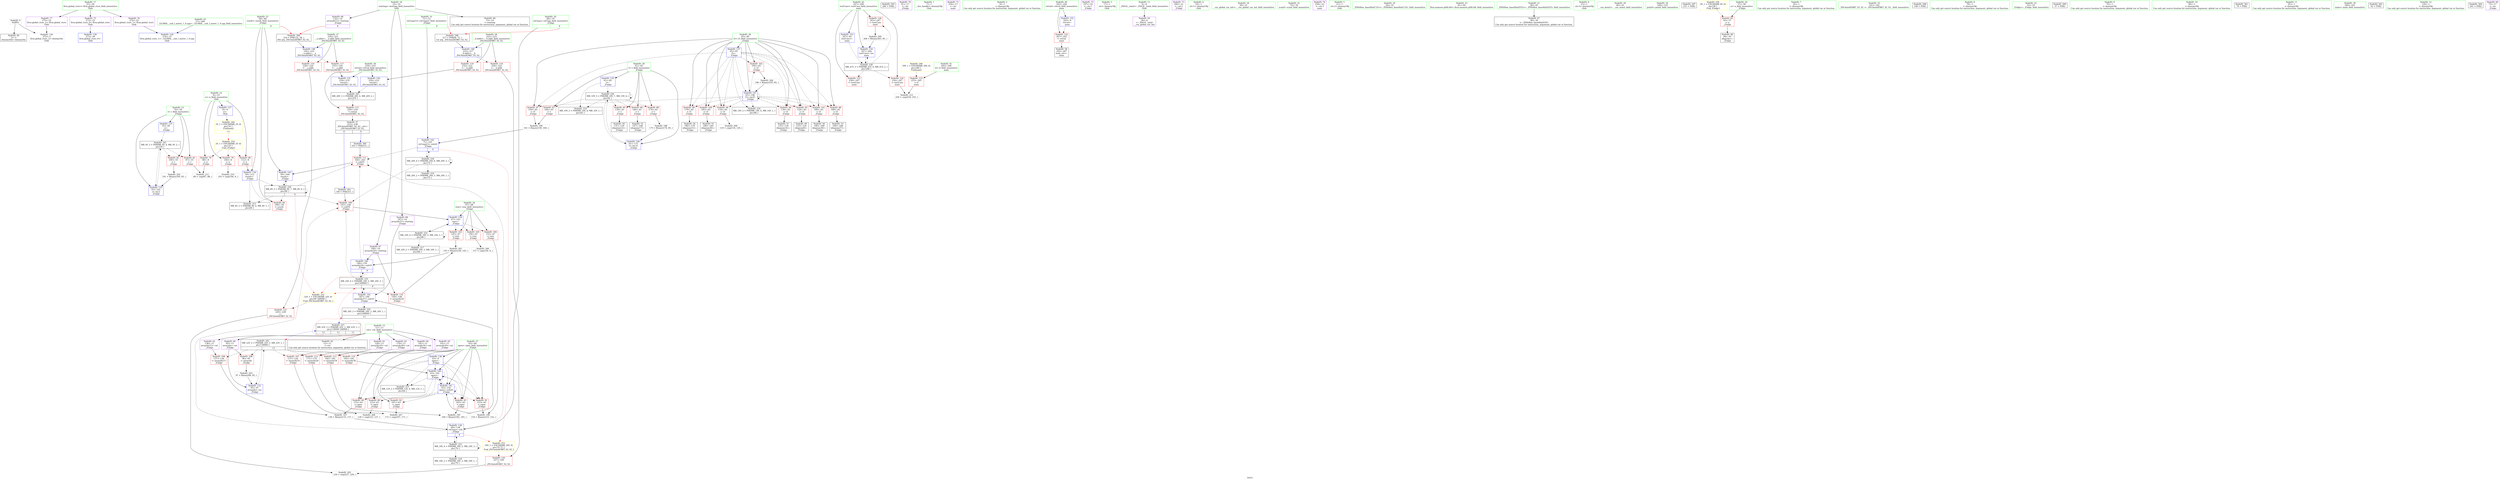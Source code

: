 digraph "SVFG" {
	label="SVFG";

	Node0x563e7affd6d0 [shape=record,color=grey,label="{NodeID: 0\nNullPtr}"];
	Node0x563e7affd6d0 -> Node0x563e7b0205b0[style=solid];
	Node0x563e7affd6d0 -> Node0x563e7b026d90[style=solid];
	Node0x563e7b021290 [shape=record,color=red,label="{NodeID: 97\n159\<--65\n\<--i5\n_Z3algv\n}"];
	Node0x563e7b021290 -> Node0x563e7b024a50[style=solid];
	Node0x563e7b01ea80 [shape=record,color=green,label="{NodeID: 14\n8\<--10\nn\<--n_field_insensitive\nGlob }"];
	Node0x563e7b01ea80 -> Node0x563e7b0232c0[style=solid];
	Node0x563e7b01ea80 -> Node0x563e7b023390[style=solid];
	Node0x563e7b01ea80 -> Node0x563e7b023460[style=solid];
	Node0x563e7b01ea80 -> Node0x563e7b026ac0[style=solid];
	Node0x563e7b020dd0 [shape=record,color=red,label="{NodeID: 111\n164\<--163\n\<--call25\n_Z3algv\n}"];
	Node0x563e7b020dd0 -> Node0x563e7b027850[style=solid];
	Node0x563e7b01f790 [shape=record,color=green,label="{NodeID: 28\n65\<--66\ni5\<--i5_field_insensitive\n_Z3algv\n}"];
	Node0x563e7b01f790 -> Node0x563e7b023fc0[style=solid];
	Node0x563e7b01f790 -> Node0x563e7b024090[style=solid];
	Node0x563e7b01f790 -> Node0x563e7b0211c0[style=solid];
	Node0x563e7b01f790 -> Node0x563e7b021290[style=solid];
	Node0x563e7b01f790 -> Node0x563e7b021360[style=solid];
	Node0x563e7b01f790 -> Node0x563e7b021430[style=solid];
	Node0x563e7b01f790 -> Node0x563e7b021500[style=solid];
	Node0x563e7b01f790 -> Node0x563e7b0215d0[style=solid];
	Node0x563e7b01f790 -> Node0x563e7b0216a0[style=solid];
	Node0x563e7b01f790 -> Node0x563e7b027370[style=solid];
	Node0x563e7b01f790 -> Node0x563e7b027b90[style=solid];
	Node0x563e7b02c940 [shape=record,color=grey,label="{NodeID: 208\n128 = cmp(123, 127, )\n}"];
	Node0x563e7b026920 [shape=record,color=red,label="{NodeID: 125\n258\<--247\n\<--testCase\nmain\n}"];
	Node0x563e7b0203e0 [shape=record,color=green,label="{NodeID: 42\n247\<--248\ntestCase\<--testCase_field_insensitive\nmain\n}"];
	Node0x563e7b0203e0 -> Node0x563e7b026850[style=solid];
	Node0x563e7b0203e0 -> Node0x563e7b026920[style=solid];
	Node0x563e7b0203e0 -> Node0x563e7b0269f0[style=solid];
	Node0x563e7b0203e0 -> Node0x563e7b028070[style=solid];
	Node0x563e7b0203e0 -> Node0x563e7b028140[style=solid];
	Node0x563e7b050af0 [shape=record,color=black,label="{NodeID: 305\n260 = PHI()\n}"];
	Node0x563e7b027510 [shape=record,color=blue,label="{NodeID: 139\n67\<--143\nrem\<--\n_Z3algv\n}"];
	Node0x563e7b027510 -> Node0x563e7b021770[style=dashed];
	Node0x563e7b027510 -> Node0x563e7b021840[style=dashed];
	Node0x563e7b027510 -> Node0x563e7b021910[style=dashed];
	Node0x563e7b027510 -> Node0x563e7b039be0[style=dashed];
	Node0x563e7b022050 [shape=record,color=black,label="{NodeID: 56\n190\<--189\nidxprom38\<--\n_Z3algv\n}"];
	Node0x563e7b03afe0 [shape=record,color=black,label="{NodeID: 236\nMR_41V_3 = PHI(MR_41V_4, MR_41V_2, )\npts\{248 \}\n}"];
	Node0x563e7b03afe0 -> Node0x563e7b026850[style=dashed];
	Node0x563e7b03afe0 -> Node0x563e7b026920[style=dashed];
	Node0x563e7b03afe0 -> Node0x563e7b0269f0[style=dashed];
	Node0x563e7b03afe0 -> Node0x563e7b028140[style=dashed];
	Node0x563e7b028070 [shape=record,color=blue,label="{NodeID: 153\n247\<--85\ntestCase\<--\nmain\n}"];
	Node0x563e7b028070 -> Node0x563e7b03afe0[style=dashed];
	Node0x563e7b022bb0 [shape=record,color=purple,label="{NodeID: 70\n91\<--17\n\<--.str\n_Z3algv\n}"];
	Node0x563e7b0237a0 [shape=record,color=red,label="{NodeID: 84\n199\<--59\n\<--result\n_Z3algv\n}"];
	Node0x563e7affd930 [shape=record,color=green,label="{NodeID: 1\n7\<--1\n__dso_handle\<--dummyObj\nGlob }"];
	Node0x563e7b021360 [shape=record,color=red,label="{NodeID: 98\n168\<--65\n\<--i5\n_Z3algv\n}"];
	Node0x563e7b021360 -> Node0x563e7b021de0[style=solid];
	Node0x563e7b01eb80 [shape=record,color=green,label="{NodeID: 15\n11\<--13\ncnt\<--cnt_field_insensitive\nGlob }"];
	Node0x563e7b01eb80 -> Node0x563e7b0206b0[style=solid];
	Node0x563e7b01eb80 -> Node0x563e7b022390[style=solid];
	Node0x563e7b01eb80 -> Node0x563e7b022460[style=solid];
	Node0x563e7b01eb80 -> Node0x563e7b022530[style=solid];
	Node0x563e7b01eb80 -> Node0x563e7b022600[style=solid];
	Node0x563e7b01eb80 -> Node0x563e7b0226d0[style=solid];
	Node0x563e7b01eb80 -> Node0x563e7b0227a0[style=solid];
	Node0x563e7b0248d0 [shape=record,color=grey,label="{NodeID: 195\n184 = Binary(182, 183, )\n}"];
	Node0x563e7b0248d0 -> Node0x563e7b0279f0[style=solid];
	Node0x563e7b020ea0 [shape=record,color=red,label="{NodeID: 112\n171\<--170\n\<--arrayidx28\n_Z3algv\n}"];
	Node0x563e7b020ea0 -> Node0x563e7b02c7c0[style=solid];
	Node0x563e7b01f860 [shape=record,color=green,label="{NodeID: 29\n67\<--68\nrem\<--rem_field_insensitive\n_Z3algv\n}"];
	Node0x563e7b01f860 -> Node0x563e7b021770[style=solid];
	Node0x563e7b01f860 -> Node0x563e7b021840[style=solid];
	Node0x563e7b01f860 -> Node0x563e7b021910[style=solid];
	Node0x563e7b01f860 -> Node0x563e7b027510[style=solid];
	Node0x563e7b02cac0 [shape=record,color=grey,label="{NodeID: 209\n119 = cmp(118, 120, )\n}"];
	Node0x563e7b0269f0 [shape=record,color=red,label="{NodeID: 126\n263\<--247\n\<--testCase\nmain\n}"];
	Node0x563e7b0269f0 -> Node0x563e7b025050[style=solid];
	Node0x563e7b0204b0 [shape=record,color=green,label="{NodeID: 43\n27\<--269\n_GLOBAL__sub_I_meret_1_0.cpp\<--_GLOBAL__sub_I_meret_1_0.cpp_field_insensitive\n}"];
	Node0x563e7b0204b0 -> Node0x563e7b026c90[style=solid];
	Node0x563e7b050bc0 [shape=record,color=black,label="{NodeID: 306\n216 = PHI(132, 59, )\n0th arg _ZSt3minIiERKT_S2_S2_ }"];
	Node0x563e7b050bc0 -> Node0x563e7b027c60[style=solid];
	Node0x563e7b0275e0 [shape=record,color=blue,label="{NodeID: 140\n148\<--150\narrayidx18\<--sub19\n_Z3algv\n|{|<s2>9}}"];
	Node0x563e7b0275e0 -> Node0x563e7b020dd0[style=dashed];
	Node0x563e7b0275e0 -> Node0x563e7b03aae0[style=dashed];
	Node0x563e7b0275e0:s2 -> Node0x563e7b03edb0[style=dashed,color=red];
	Node0x563e7b022120 [shape=record,color=black,label="{NodeID: 57\n215\<--238\n_ZSt3minIiERKT_S2_S2__ret\<--\n_ZSt3minIiERKT_S2_S2_\n|{<s0>8|<s1>9}}"];
	Node0x563e7b022120:s0 -> Node0x563e7b050880[style=solid,color=blue];
	Node0x563e7b022120:s1 -> Node0x563e7b0504b0[style=solid,color=blue];
	Node0x563e7b03bcf0 [shape=record,color=black,label="{NodeID: 237\nMR_43V_2 = PHI(MR_43V_3, MR_43V_1, )\npts\{130000 160000 \}\n|{<s0>13|<s1>13|<s2>13}}"];
	Node0x563e7b03bcf0:s0 -> Node0x563e7b035fe0[style=dashed,color=red];
	Node0x563e7b03bcf0:s1 -> Node0x563e7b03aae0[style=dashed,color=red];
	Node0x563e7b03bcf0:s2 -> Node0x563e7b03d210[style=dashed,color=red];
	Node0x563e7b028140 [shape=record,color=blue,label="{NodeID: 154\n247\<--264\ntestCase\<--inc\nmain\n}"];
	Node0x563e7b028140 -> Node0x563e7b03afe0[style=dashed];
	Node0x563e7b022c80 [shape=record,color=purple,label="{NodeID: 71\n250\<--17\n\<--.str\nmain\n}"];
	Node0x563e7b023870 [shape=record,color=red,label="{NodeID: 85\n130\<--61\n\<--l\n_Z3algv\n}"];
	Node0x563e7b023870 -> Node0x563e7b021b70[style=solid];
	Node0x563e7b01db50 [shape=record,color=green,label="{NodeID: 2\n9\<--1\n\<--dummyObj\nCan only get source location for instruction, argument, global var or function.}"];
	Node0x563e7b021430 [shape=record,color=red,label="{NodeID: 99\n179\<--65\n\<--i5\n_Z3algv\n}"];
	Node0x563e7b021430 -> Node0x563e7b021eb0[style=solid];
	Node0x563e7b01ec80 [shape=record,color=green,label="{NodeID: 16\n14\<--16\nstarting\<--starting_field_insensitive\nGlob }"];
	Node0x563e7b01ec80 -> Node0x563e7b0207b0[style=solid];
	Node0x563e7b01ec80 -> Node0x563e7b022870[style=solid];
	Node0x563e7b01ec80 -> Node0x563e7b022940[style=solid];
	Node0x563e7b01ec80 -> Node0x563e7b022a10[style=solid];
	Node0x563e7b024a50 [shape=record,color=grey,label="{NodeID: 196\n161 = Binary(159, 160, )\n}"];
	Node0x563e7b024a50 -> Node0x563e7b027780[style=solid];
	Node0x563e7b020f70 [shape=record,color=red,label="{NodeID: 113\n182\<--181\n\<--arrayidx34\n_Z3algv\n}"];
	Node0x563e7b020f70 -> Node0x563e7b0248d0[style=solid];
	Node0x563e7b01f930 [shape=record,color=green,label="{NodeID: 30\n69\<--70\nref.tmp\<--ref.tmp_field_insensitive\n_Z3algv\n|{|<s1>8}}"];
	Node0x563e7b01f930 -> Node0x563e7b027440[style=solid];
	Node0x563e7b01f930:s1 -> Node0x563e7b04f740[style=solid,color=red];
	Node0x563e7b02cc40 [shape=record,color=grey,label="{NodeID: 210\n105 = cmp(104, 9, )\n}"];
	Node0x563e7b026ac0 [shape=record,color=blue,label="{NodeID: 127\n8\<--9\nn\<--\nGlob }"];
	Node0x563e7b026ac0 -> Node0x563e7b03dc10[style=dashed];
	Node0x563e7b0205b0 [shape=record,color=black,label="{NodeID: 44\n2\<--3\ndummyVal\<--dummyVal\n}"];
	Node0x563e7b0276b0 [shape=record,color=blue,label="{NodeID: 141\n63\<--154\nopen\<--sub20\n_Z3algv\n}"];
	Node0x563e7b0276b0 -> Node0x563e7b023bb0[style=dashed];
	Node0x563e7b0276b0 -> Node0x563e7b023c80[style=dashed];
	Node0x563e7b0276b0 -> Node0x563e7b023d50[style=dashed];
	Node0x563e7b0276b0 -> Node0x563e7b023e20[style=dashed];
	Node0x563e7b0276b0 -> Node0x563e7b023ef0[style=dashed];
	Node0x563e7b0276b0 -> Node0x563e7b0276b0[style=dashed];
	Node0x563e7b0276b0 -> Node0x563e7b027ac0[style=dashed];
	Node0x563e7b0221f0 [shape=record,color=black,label="{NodeID: 58\n242\<--267\nmain_ret\<--\nmain\n}"];
	Node0x563e7b022d50 [shape=record,color=purple,label="{NodeID: 72\n107\<--19\n\<--.str.1\n_Z3algv\n}"];
	Node0x563e7b03edb0 [shape=record,color=yellow,style=double,label="{NodeID: 252\n32V_1 = ENCHI(MR_32V_0)\npts\{60 160000 \}\nFun[_ZSt3minIiERKT_S2_S2_]}"];
	Node0x563e7b03edb0 -> Node0x563e7b0265e0[style=dashed];
	Node0x563e7b023940 [shape=record,color=red,label="{NodeID: 86\n146\<--61\n\<--l\n_Z3algv\n}"];
	Node0x563e7b023940 -> Node0x563e7b021d10[style=solid];
	Node0x563e7b01dbe0 [shape=record,color=green,label="{NodeID: 3\n17\<--1\n.str\<--dummyObj\nGlob }"];
	Node0x563e7b021500 [shape=record,color=red,label="{NodeID: 100\n185\<--65\n\<--i5\n_Z3algv\n}"];
	Node0x563e7b021500 -> Node0x563e7b021f80[style=solid];
	Node0x563e7b01ed80 [shape=record,color=green,label="{NodeID: 17\n25\<--29\nllvm.global_ctors\<--llvm.global_ctors_field_insensitive\nGlob }"];
	Node0x563e7b01ed80 -> Node0x563e7b022fc0[style=solid];
	Node0x563e7b01ed80 -> Node0x563e7b0230c0[style=solid];
	Node0x563e7b01ed80 -> Node0x563e7b0231c0[style=solid];
	Node0x563e7b024bd0 [shape=record,color=grey,label="{NodeID: 197\n138 = Binary(133, 137, )\n}"];
	Node0x563e7b024bd0 -> Node0x563e7b027440[style=solid];
	Node0x563e7b021040 [shape=record,color=red,label="{NodeID: 114\n192\<--191\n\<--arrayidx39\n_Z3algv\n}"];
	Node0x563e7b021040 -> Node0x563e7b027ac0[style=solid];
	Node0x563e7b01fa00 [shape=record,color=green,label="{NodeID: 31\n71\<--72\nref.tmp23\<--ref.tmp23_field_insensitive\n_Z3algv\n|{|<s1>9}}"];
	Node0x563e7b01fa00 -> Node0x563e7b027780[style=solid];
	Node0x563e7b01fa00:s1 -> Node0x563e7b04f740[style=solid,color=red];
	Node0x563e7b02cdc0 [shape=record,color=grey,label="{NodeID: 211\n89 = cmp(87, 88, )\n}"];
	Node0x563e7b026b90 [shape=record,color=blue,label="{NodeID: 128\n273\<--26\nllvm.global_ctors_0\<--\nGlob }"];
	Node0x563e7b0206b0 [shape=record,color=black,label="{NodeID: 45\n12\<--11\n\<--cnt\nCan only get source location for instruction, argument, global var or function.}"];
	Node0x563e7b027780 [shape=record,color=blue,label="{NodeID: 142\n71\<--161\nref.tmp23\<--sub24\n_Z3algv\n|{|<s2>9}}"];
	Node0x563e7b027780 -> Node0x563e7b020dd0[style=dashed];
	Node0x563e7b027780 -> Node0x563e7b03a5e0[style=dashed];
	Node0x563e7b027780:s2 -> Node0x563e7b03eec0[style=dashed,color=red];
	Node0x563e7b0222c0 [shape=record,color=purple,label="{NodeID: 59\n36\<--4\n\<--_ZStL8__ioinit\n__cxx_global_var_init\n}"];
	Node0x563e7b022e20 [shape=record,color=purple,label="{NodeID: 73\n200\<--21\n\<--.str.2\n_Z3algv\n}"];
	Node0x563e7b03eec0 [shape=record,color=yellow,style=double,label="{NodeID: 253\n34V_1 = ENCHI(MR_34V_0)\npts\{70 72 \}\nFun[_ZSt3minIiERKT_S2_S2_]}"];
	Node0x563e7b03eec0 -> Node0x563e7b026510[style=dashed];
	Node0x563e7b023a10 [shape=record,color=red,label="{NodeID: 87\n160\<--61\n\<--l\n_Z3algv\n}"];
	Node0x563e7b023a10 -> Node0x563e7b024a50[style=solid];
	Node0x563e7b01dc70 [shape=record,color=green,label="{NodeID: 4\n19\<--1\n.str.1\<--dummyObj\nGlob }"];
	Node0x563e7b0215d0 [shape=record,color=red,label="{NodeID: 101\n189\<--65\n\<--i5\n_Z3algv\n}"];
	Node0x563e7b0215d0 -> Node0x563e7b022050[style=solid];
	Node0x563e7b01ee80 [shape=record,color=green,label="{NodeID: 18\n30\<--31\n__cxx_global_var_init\<--__cxx_global_var_init_field_insensitive\n}"];
	Node0x563e7b024d50 [shape=record,color=grey,label="{NodeID: 198\n175 = Binary(174, 85, )\n}"];
	Node0x563e7b024d50 -> Node0x563e7b027920[style=solid];
	Node0x563e7b026180 [shape=record,color=red,label="{NodeID: 115\n238\<--218\n\<--retval\n_ZSt3minIiERKT_S2_S2_\n}"];
	Node0x563e7b026180 -> Node0x563e7b022120[style=solid];
	Node0x563e7b01fad0 [shape=record,color=green,label="{NodeID: 32\n75\<--76\nscanf\<--scanf_field_insensitive\n}"];
	Node0x563e7b02cf40 [shape=record,color=grey,label="{NodeID: 212\n256 = cmp(254, 255, )\n}"];
	Node0x563e7b026c90 [shape=record,color=blue,label="{NodeID: 129\n274\<--27\nllvm.global_ctors_1\<--_GLOBAL__sub_I_meret_1_0.cpp\nGlob }"];
	Node0x563e7b0207b0 [shape=record,color=black,label="{NodeID: 46\n15\<--14\n\<--starting\nCan only get source location for instruction, argument, global var or function.}"];
	Node0x563e7b027850 [shape=record,color=blue,label="{NodeID: 143\n59\<--164\nresult\<--\n_Z3algv\n}"];
	Node0x563e7b027850 -> Node0x563e7b038ce0[style=dashed];
	Node0x563e7b022390 [shape=record,color=purple,label="{NodeID: 60\n95\<--11\narrayidx\<--cnt\n_Z3algv\n}"];
	Node0x563e7b022390 -> Node0x563e7b0209c0[style=solid];
	Node0x563e7b022390 -> Node0x563e7b026f60[style=solid];
	Node0x563e7b022ef0 [shape=record,color=purple,label="{NodeID: 74\n259\<--23\n\<--.str.3\nmain\n}"];
	Node0x563e7b03efa0 [shape=record,color=yellow,style=double,label="{NodeID: 254\n2V_1 = ENCHI(MR_2V_0)\npts\{10 \}\nFun[_Z3algv]}"];
	Node0x563e7b03efa0 -> Node0x563e7b0232c0[style=dashed];
	Node0x563e7b03efa0 -> Node0x563e7b023390[style=dashed];
	Node0x563e7b03efa0 -> Node0x563e7b023460[style=dashed];
	Node0x563e7b023ae0 [shape=record,color=red,label="{NodeID: 88\n174\<--61\n\<--l\n_Z3algv\n}"];
	Node0x563e7b023ae0 -> Node0x563e7b024d50[style=solid];
	Node0x563e7b01e500 [shape=record,color=green,label="{NodeID: 5\n21\<--1\n.str.2\<--dummyObj\nGlob }"];
	Node0x563e7b0216a0 [shape=record,color=red,label="{NodeID: 102\n195\<--65\n\<--i5\n_Z3algv\n}"];
	Node0x563e7b0216a0 -> Node0x563e7b02c340[style=solid];
	Node0x563e7b01ef80 [shape=record,color=green,label="{NodeID: 19\n34\<--35\n_ZNSt8ios_base4InitC1Ev\<--_ZNSt8ios_base4InitC1Ev_field_insensitive\n}"];
	Node0x563e7b024ed0 [shape=record,color=grey,label="{NodeID: 199\n154 = Binary(153, 152, )\n}"];
	Node0x563e7b024ed0 -> Node0x563e7b0276b0[style=solid];
	Node0x563e7b026210 [shape=record,color=red,label="{NodeID: 116\n228\<--220\n\<--__a.addr\n_ZSt3minIiERKT_S2_S2_\n}"];
	Node0x563e7b026210 -> Node0x563e7b0265e0[style=solid];
	Node0x563e7b01fbd0 [shape=record,color=green,label="{NodeID: 33\n81\<--82\nllvm.memset.p0i8.i64\<--llvm.memset.p0i8.i64_field_insensitive\n}"];
	Node0x563e7b04f740 [shape=record,color=black,label="{NodeID: 296\n217 = PHI(69, 71, )\n1st arg _ZSt3minIiERKT_S2_S2_ }"];
	Node0x563e7b04f740 -> Node0x563e7b027d30[style=solid];
	Node0x563e7b033ce0 [shape=record,color=black,label="{NodeID: 213\nMR_8V_2 = PHI(MR_8V_4, MR_8V_1, )\npts\{60 \}\n}"];
	Node0x563e7b026d90 [shape=record,color=blue, style = dotted,label="{NodeID: 130\n275\<--3\nllvm.global_ctors_2\<--dummyVal\nGlob }"];
	Node0x563e7b0208b0 [shape=record,color=black,label="{NodeID: 47\n38\<--39\n\<--_ZNSt8ios_base4InitD1Ev\nCan only get source location for instruction, argument, global var or function.}"];
	Node0x563e7b027920 [shape=record,color=blue,label="{NodeID: 144\n61\<--175\nl\<--inc31\n_Z3algv\n}"];
	Node0x563e7b027920 -> Node0x563e7b0391e0[style=dashed];
	Node0x563e7b022460 [shape=record,color=purple,label="{NodeID: 61\n126\<--11\narrayidx10\<--cnt\n_Z3algv\n}"];
	Node0x563e7b022460 -> Node0x563e7b020a90[style=solid];
	Node0x563e7b03cd10 [shape=record,color=black,label="{NodeID: 241\nMR_4V_3 = PHI(MR_4V_4, MR_4V_2, )\npts\{56 \}\n}"];
	Node0x563e7b03cd10 -> Node0x563e7b023530[style=dashed];
	Node0x563e7b03cd10 -> Node0x563e7b023600[style=dashed];
	Node0x563e7b03cd10 -> Node0x563e7b027030[style=dashed];
	Node0x563e7b022fc0 [shape=record,color=purple,label="{NodeID: 75\n273\<--25\nllvm.global_ctors_0\<--llvm.global_ctors\nGlob }"];
	Node0x563e7b022fc0 -> Node0x563e7b026b90[style=solid];
	Node0x563e7b023bb0 [shape=record,color=red,label="{NodeID: 89\n123\<--63\n\<--open\n_Z3algv\n}"];
	Node0x563e7b023bb0 -> Node0x563e7b02c940[style=solid];
	Node0x563e7b01e590 [shape=record,color=green,label="{NodeID: 6\n23\<--1\n.str.3\<--dummyObj\nGlob }"];
	Node0x563e7b021770 [shape=record,color=red,label="{NodeID: 103\n145\<--67\n\<--rem\n_Z3algv\n}"];
	Node0x563e7b021770 -> Node0x563e7b02bec0[style=solid];
	Node0x563e7b01f080 [shape=record,color=green,label="{NodeID: 20\n40\<--41\n__cxa_atexit\<--__cxa_atexit_field_insensitive\n}"];
	Node0x563e7b025050 [shape=record,color=grey,label="{NodeID: 200\n264 = Binary(263, 85, )\n}"];
	Node0x563e7b025050 -> Node0x563e7b028140[style=solid];
	Node0x563e7b0262a0 [shape=record,color=red,label="{NodeID: 117\n235\<--220\n\<--__a.addr\n_ZSt3minIiERKT_S2_S2_\n}"];
	Node0x563e7b0262a0 -> Node0x563e7b027ed0[style=solid];
	Node0x563e7b01fcd0 [shape=record,color=green,label="{NodeID: 34\n109\<--110\nprintf\<--printf_field_insensitive\n}"];
	Node0x563e7b0501b0 [shape=record,color=black,label="{NodeID: 297\n251 = PHI()\n}"];
	Node0x563e7b0341e0 [shape=record,color=black,label="{NodeID: 214\nMR_10V_2 = PHI(MR_10V_4, MR_10V_1, )\npts\{62 \}\n}"];
	Node0x563e7b026e90 [shape=record,color=blue,label="{NodeID: 131\n55\<--85\ni\<--\n_Z3algv\n}"];
	Node0x563e7b026e90 -> Node0x563e7b03cd10[style=dashed];
	Node0x563e7b0219d0 [shape=record,color=black,label="{NodeID: 48\n94\<--93\nidxprom\<--\n_Z3algv\n}"];
	Node0x563e7b0279f0 [shape=record,color=blue,label="{NodeID: 145\n187\<--184\narrayidx37\<--sub35\n_Z3algv\n}"];
	Node0x563e7b0279f0 -> Node0x563e7b035fe0[style=dashed];
	Node0x563e7b0279f0 -> Node0x563e7b03aae0[style=dashed];
	Node0x563e7b022530 [shape=record,color=purple,label="{NodeID: 62\n136\<--11\narrayidx15\<--cnt\n_Z3algv\n}"];
	Node0x563e7b022530 -> Node0x563e7b020b60[style=solid];
	Node0x563e7b03d210 [shape=record,color=black,label="{NodeID: 242\nMR_22V_2 = PHI(MR_22V_3, MR_22V_1, )\npts\{130000 \}\n|{|<s7>13}}"];
	Node0x563e7b03d210 -> Node0x563e7b0209c0[style=dashed];
	Node0x563e7b03d210 -> Node0x563e7b020a90[style=dashed];
	Node0x563e7b03d210 -> Node0x563e7b020b60[style=dashed];
	Node0x563e7b03d210 -> Node0x563e7b020ea0[style=dashed];
	Node0x563e7b03d210 -> Node0x563e7b020f70[style=dashed];
	Node0x563e7b03d210 -> Node0x563e7b021040[style=dashed];
	Node0x563e7b03d210 -> Node0x563e7b026f60[style=dashed];
	Node0x563e7b03d210:s7 -> Node0x563e7b03bcf0[style=dashed,color=blue];
	Node0x563e7b0230c0 [shape=record,color=purple,label="{NodeID: 76\n274\<--25\nllvm.global_ctors_1\<--llvm.global_ctors\nGlob }"];
	Node0x563e7b0230c0 -> Node0x563e7b026c90[style=solid];
	Node0x563e7b03f190 [shape=record,color=yellow,style=double,label="{NodeID: 256\n6V_1 = ENCHI(MR_6V_0)\npts\{58 \}\nFun[_Z3algv]}"];
	Node0x563e7b03f190 -> Node0x563e7b0236d0[style=dashed];
	Node0x563e7b023c80 [shape=record,color=red,label="{NodeID: 90\n133\<--63\n\<--open\n_Z3algv\n}"];
	Node0x563e7b023c80 -> Node0x563e7b024bd0[style=solid];
	Node0x563e7b01e620 [shape=record,color=green,label="{NodeID: 7\n26\<--1\n\<--dummyObj\nCan only get source location for instruction, argument, global var or function.}"];
	Node0x563e7b021840 [shape=record,color=red,label="{NodeID: 104\n152\<--67\n\<--rem\n_Z3algv\n}"];
	Node0x563e7b021840 -> Node0x563e7b024ed0[style=solid];
	Node0x563e7b01f180 [shape=record,color=green,label="{NodeID: 21\n39\<--45\n_ZNSt8ios_base4InitD1Ev\<--_ZNSt8ios_base4InitD1Ev_field_insensitive\n}"];
	Node0x563e7b01f180 -> Node0x563e7b0208b0[style=solid];
	Node0x563e7b02bec0 [shape=record,color=grey,label="{NodeID: 201\n150 = Binary(149, 145, )\n}"];
	Node0x563e7b02bec0 -> Node0x563e7b0275e0[style=solid];
	Node0x563e7b026370 [shape=record,color=red,label="{NodeID: 118\n226\<--222\n\<--__b.addr\n_ZSt3minIiERKT_S2_S2_\n}"];
	Node0x563e7b026370 -> Node0x563e7b026510[style=solid];
	Node0x563e7b01fdd0 [shape=record,color=green,label="{NodeID: 35\n141\<--142\n_ZSt3minIiERKT_S2_S2_\<--_ZSt3minIiERKT_S2_S2__field_insensitive\n}"];
	Node0x563e7b0502b0 [shape=record,color=black,label="{NodeID: 298\n108 = PHI()\n}"];
	Node0x563e7b0346e0 [shape=record,color=black,label="{NodeID: 215\nMR_12V_2 = PHI(MR_12V_4, MR_12V_1, )\npts\{64 \}\n}"];
	Node0x563e7b026f60 [shape=record,color=blue,label="{NodeID: 132\n95\<--97\narrayidx\<--inc\n_Z3algv\n}"];
	Node0x563e7b026f60 -> Node0x563e7b03d210[style=dashed];
	Node0x563e7b021aa0 [shape=record,color=black,label="{NodeID: 49\n125\<--124\nidxprom9\<--\n_Z3algv\n}"];
	Node0x563e7b038ce0 [shape=record,color=black,label="{NodeID: 229\nMR_8V_5 = PHI(MR_8V_7, MR_8V_4, )\npts\{60 \}\n|{|<s6>9}}"];
	Node0x563e7b038ce0 -> Node0x563e7b0237a0[style=dashed];
	Node0x563e7b038ce0 -> Node0x563e7b020c30[style=dashed];
	Node0x563e7b038ce0 -> Node0x563e7b020dd0[style=dashed];
	Node0x563e7b038ce0 -> Node0x563e7b027850[style=dashed];
	Node0x563e7b038ce0 -> Node0x563e7b033ce0[style=dashed];
	Node0x563e7b038ce0 -> Node0x563e7b038ce0[style=dashed];
	Node0x563e7b038ce0:s6 -> Node0x563e7b03edb0[style=dashed,color=red];
	Node0x563e7b027ac0 [shape=record,color=blue,label="{NodeID: 146\n63\<--192\nopen\<--\n_Z3algv\n}"];
	Node0x563e7b027ac0 -> Node0x563e7b023bb0[style=dashed];
	Node0x563e7b027ac0 -> Node0x563e7b023c80[style=dashed];
	Node0x563e7b027ac0 -> Node0x563e7b023d50[style=dashed];
	Node0x563e7b027ac0 -> Node0x563e7b023ef0[style=dashed];
	Node0x563e7b027ac0 -> Node0x563e7b0276b0[style=dashed];
	Node0x563e7b027ac0 -> Node0x563e7b027ac0[style=dashed];
	Node0x563e7b027ac0 -> Node0x563e7b0346e0[style=dashed];
	Node0x563e7b022600 [shape=record,color=purple,label="{NodeID: 63\n170\<--11\narrayidx28\<--cnt\n_Z3algv\n}"];
	Node0x563e7b022600 -> Node0x563e7b020ea0[style=solid];
	Node0x563e7b03d710 [shape=record,color=black,label="{NodeID: 243\nMR_26V_3 = PHI(MR_26V_4, MR_26V_2, )\npts\{219 \}\n}"];
	Node0x563e7b03d710 -> Node0x563e7b026180[style=dashed];
	Node0x563e7b0231c0 [shape=record,color=purple,label="{NodeID: 77\n275\<--25\nllvm.global_ctors_2\<--llvm.global_ctors\nGlob }"];
	Node0x563e7b0231c0 -> Node0x563e7b026d90[style=solid];
	Node0x563e7b023d50 [shape=record,color=red,label="{NodeID: 91\n153\<--63\n\<--open\n_Z3algv\n}"];
	Node0x563e7b023d50 -> Node0x563e7b024ed0[style=solid];
	Node0x563e7b01e6b0 [shape=record,color=green,label="{NodeID: 8\n78\<--1\n\<--dummyObj\nCan only get source location for instruction, argument, global var or function.}"];
	Node0x563e7b021910 [shape=record,color=red,label="{NodeID: 105\n156\<--67\n\<--rem\n_Z3algv\n}"];
	Node0x563e7b021910 -> Node0x563e7b02c640[style=solid];
	Node0x563e7b01f280 [shape=record,color=green,label="{NodeID: 22\n52\<--53\n_Z3algv\<--_Z3algv_field_insensitive\n}"];
	Node0x563e7b02c040 [shape=record,color=grey,label="{NodeID: 202\n101 = Binary(100, 85, )\n}"];
	Node0x563e7b02c040 -> Node0x563e7b027030[style=solid];
	Node0x563e7b026440 [shape=record,color=red,label="{NodeID: 119\n232\<--222\n\<--__b.addr\n_ZSt3minIiERKT_S2_S2_\n}"];
	Node0x563e7b026440 -> Node0x563e7b027e00[style=solid];
	Node0x563e7b01fed0 [shape=record,color=green,label="{NodeID: 36\n218\<--219\nretval\<--retval_field_insensitive\n_ZSt3minIiERKT_S2_S2_\n}"];
	Node0x563e7b01fed0 -> Node0x563e7b026180[style=solid];
	Node0x563e7b01fed0 -> Node0x563e7b027e00[style=solid];
	Node0x563e7b01fed0 -> Node0x563e7b027ed0[style=solid];
	Node0x563e7b0503b0 [shape=record,color=black,label="{NodeID: 299\n37 = PHI()\n}"];
	Node0x563e7b034be0 [shape=record,color=black,label="{NodeID: 216\nMR_14V_2 = PHI(MR_14V_4, MR_14V_1, )\npts\{66 \}\n}"];
	Node0x563e7b027030 [shape=record,color=blue,label="{NodeID: 133\n55\<--101\ni\<--inc2\n_Z3algv\n}"];
	Node0x563e7b027030 -> Node0x563e7b03cd10[style=dashed];
	Node0x563e7b021b70 [shape=record,color=black,label="{NodeID: 50\n131\<--130\nidxprom12\<--\n_Z3algv\n}"];
	Node0x563e7b0391e0 [shape=record,color=black,label="{NodeID: 230\nMR_10V_5 = PHI(MR_10V_7, MR_10V_4, )\npts\{62 \}\n}"];
	Node0x563e7b0391e0 -> Node0x563e7b023870[style=dashed];
	Node0x563e7b0391e0 -> Node0x563e7b023940[style=dashed];
	Node0x563e7b0391e0 -> Node0x563e7b023a10[style=dashed];
	Node0x563e7b0391e0 -> Node0x563e7b023ae0[style=dashed];
	Node0x563e7b0391e0 -> Node0x563e7b027920[style=dashed];
	Node0x563e7b0391e0 -> Node0x563e7b0341e0[style=dashed];
	Node0x563e7b0391e0 -> Node0x563e7b0391e0[style=dashed];
	Node0x563e7b027b90 [shape=record,color=blue,label="{NodeID: 147\n65\<--196\ni5\<--inc41\n_Z3algv\n}"];
	Node0x563e7b027b90 -> Node0x563e7b023fc0[style=dashed];
	Node0x563e7b027b90 -> Node0x563e7b024090[style=dashed];
	Node0x563e7b027b90 -> Node0x563e7b0211c0[style=dashed];
	Node0x563e7b027b90 -> Node0x563e7b021290[style=dashed];
	Node0x563e7b027b90 -> Node0x563e7b021360[style=dashed];
	Node0x563e7b027b90 -> Node0x563e7b021430[style=dashed];
	Node0x563e7b027b90 -> Node0x563e7b021500[style=dashed];
	Node0x563e7b027b90 -> Node0x563e7b0215d0[style=dashed];
	Node0x563e7b027b90 -> Node0x563e7b0216a0[style=dashed];
	Node0x563e7b027b90 -> Node0x563e7b027b90[style=dashed];
	Node0x563e7b027b90 -> Node0x563e7b034be0[style=dashed];
	Node0x563e7b0226d0 [shape=record,color=purple,label="{NodeID: 64\n181\<--11\narrayidx34\<--cnt\n_Z3algv\n}"];
	Node0x563e7b0226d0 -> Node0x563e7b020f70[style=solid];
	Node0x563e7b03dc10 [shape=record,color=yellow,style=double,label="{NodeID: 244\n2V_1 = ENCHI(MR_2V_0)\npts\{10 \}\nFun[main]|{<s0>13}}"];
	Node0x563e7b03dc10:s0 -> Node0x563e7b03efa0[style=dashed,color=red];
	Node0x563e7b0232c0 [shape=record,color=red,label="{NodeID: 78\n88\<--8\n\<--n\n_Z3algv\n}"];
	Node0x563e7b0232c0 -> Node0x563e7b02cdc0[style=solid];
	Node0x563e7b023e20 [shape=record,color=red,label="{NodeID: 92\n167\<--63\n\<--open\n_Z3algv\n}"];
	Node0x563e7b023e20 -> Node0x563e7b02c7c0[style=solid];
	Node0x563e7b01e740 [shape=record,color=green,label="{NodeID: 9\n79\<--1\n\<--dummyObj\nCan only get source location for instruction, argument, global var or function.}"];
	Node0x563e7b0209c0 [shape=record,color=red,label="{NodeID: 106\n96\<--95\n\<--arrayidx\n_Z3algv\n}"];
	Node0x563e7b0209c0 -> Node0x563e7b02c1c0[style=solid];
	Node0x563e7b01f380 [shape=record,color=green,label="{NodeID: 23\n55\<--56\ni\<--i_field_insensitive\n_Z3algv\n}"];
	Node0x563e7b01f380 -> Node0x563e7b023530[style=solid];
	Node0x563e7b01f380 -> Node0x563e7b023600[style=solid];
	Node0x563e7b01f380 -> Node0x563e7b026e90[style=solid];
	Node0x563e7b01f380 -> Node0x563e7b027030[style=solid];
	Node0x563e7b02c1c0 [shape=record,color=grey,label="{NodeID: 203\n97 = Binary(96, 85, )\n}"];
	Node0x563e7b02c1c0 -> Node0x563e7b026f60[style=solid];
	Node0x563e7b026510 [shape=record,color=red,label="{NodeID: 120\n227\<--226\n\<--\n_ZSt3minIiERKT_S2_S2_\n}"];
	Node0x563e7b026510 -> Node0x563e7b02c4c0[style=solid];
	Node0x563e7b01ffa0 [shape=record,color=green,label="{NodeID: 37\n220\<--221\n__a.addr\<--__a.addr_field_insensitive\n_ZSt3minIiERKT_S2_S2_\n}"];
	Node0x563e7b01ffa0 -> Node0x563e7b026210[style=solid];
	Node0x563e7b01ffa0 -> Node0x563e7b0262a0[style=solid];
	Node0x563e7b01ffa0 -> Node0x563e7b027c60[style=solid];
	Node0x563e7b0504b0 [shape=record,color=black,label="{NodeID: 300\n163 = PHI(215, )\n}"];
	Node0x563e7b0504b0 -> Node0x563e7b020dd0[style=solid];
	Node0x563e7b0350e0 [shape=record,color=black,label="{NodeID: 217\nMR_16V_2 = PHI(MR_16V_3, MR_16V_1, )\npts\{68 \}\n}"];
	Node0x563e7b027100 [shape=record,color=blue,label="{NodeID: 134\n59\<--112\nresult\<--\n_Z3algv\n}"];
	Node0x563e7b027100 -> Node0x563e7b0237a0[style=dashed];
	Node0x563e7b027100 -> Node0x563e7b033ce0[style=dashed];
	Node0x563e7b027100 -> Node0x563e7b038ce0[style=dashed];
	Node0x563e7b021c40 [shape=record,color=black,label="{NodeID: 51\n135\<--134\nidxprom14\<--\n_Z3algv\n}"];
	Node0x563e7b027c60 [shape=record,color=blue,label="{NodeID: 148\n220\<--216\n__a.addr\<--__a\n_ZSt3minIiERKT_S2_S2_\n}"];
	Node0x563e7b027c60 -> Node0x563e7b026210[style=dashed];
	Node0x563e7b027c60 -> Node0x563e7b0262a0[style=dashed];
	Node0x563e7b0227a0 [shape=record,color=purple,label="{NodeID: 65\n191\<--11\narrayidx39\<--cnt\n_Z3algv\n}"];
	Node0x563e7b0227a0 -> Node0x563e7b021040[style=solid];
	Node0x563e7b023390 [shape=record,color=red,label="{NodeID: 79\n104\<--8\n\<--n\n_Z3algv\n}"];
	Node0x563e7b023390 -> Node0x563e7b02cc40[style=solid];
	Node0x563e7b023ef0 [shape=record,color=red,label="{NodeID: 93\n183\<--63\n\<--open\n_Z3algv\n}"];
	Node0x563e7b023ef0 -> Node0x563e7b0248d0[style=solid];
	Node0x563e7b01e7d0 [shape=record,color=green,label="{NodeID: 10\n80\<--1\n\<--dummyObj\nCan only get source location for instruction, argument, global var or function.}"];
	Node0x563e7b020a90 [shape=record,color=red,label="{NodeID: 107\n127\<--126\n\<--arrayidx10\n_Z3algv\n}"];
	Node0x563e7b020a90 -> Node0x563e7b02c940[style=solid];
	Node0x563e7b01f450 [shape=record,color=green,label="{NodeID: 24\n57\<--58\na\<--a_field_insensitive\n_Z3algv\n}"];
	Node0x563e7b01f450 -> Node0x563e7b0236d0[style=solid];
	Node0x563e7b02c340 [shape=record,color=grey,label="{NodeID: 204\n196 = Binary(195, 85, )\n}"];
	Node0x563e7b02c340 -> Node0x563e7b027b90[style=solid];
	Node0x563e7b0265e0 [shape=record,color=red,label="{NodeID: 121\n229\<--228\n\<--\n_ZSt3minIiERKT_S2_S2_\n}"];
	Node0x563e7b0265e0 -> Node0x563e7b02c4c0[style=solid];
	Node0x563e7b020070 [shape=record,color=green,label="{NodeID: 38\n222\<--223\n__b.addr\<--__b.addr_field_insensitive\n_ZSt3minIiERKT_S2_S2_\n}"];
	Node0x563e7b020070 -> Node0x563e7b026370[style=solid];
	Node0x563e7b020070 -> Node0x563e7b026440[style=solid];
	Node0x563e7b020070 -> Node0x563e7b027d30[style=solid];
	Node0x563e7b0506e0 [shape=record,color=black,label="{NodeID: 301\n74 = PHI()\n}"];
	Node0x563e7b0355e0 [shape=record,color=black,label="{NodeID: 218\nMR_18V_2 = PHI(MR_18V_3, MR_18V_1, )\npts\{70 \}\n}"];
	Node0x563e7b0271d0 [shape=record,color=blue,label="{NodeID: 135\n61\<--85\nl\<--\n_Z3algv\n}"];
	Node0x563e7b0271d0 -> Node0x563e7b0341e0[style=dashed];
	Node0x563e7b0271d0 -> Node0x563e7b0391e0[style=dashed];
	Node0x563e7b021d10 [shape=record,color=black,label="{NodeID: 52\n147\<--146\nidxprom17\<--\n_Z3algv\n}"];
	Node0x563e7b039be0 [shape=record,color=black,label="{NodeID: 232\nMR_16V_4 = PHI(MR_16V_5, MR_16V_3, )\npts\{68 \}\n}"];
	Node0x563e7b039be0 -> Node0x563e7b027510[style=dashed];
	Node0x563e7b039be0 -> Node0x563e7b0350e0[style=dashed];
	Node0x563e7b039be0 -> Node0x563e7b039be0[style=dashed];
	Node0x563e7b027d30 [shape=record,color=blue,label="{NodeID: 149\n222\<--217\n__b.addr\<--__b\n_ZSt3minIiERKT_S2_S2_\n}"];
	Node0x563e7b027d30 -> Node0x563e7b026370[style=dashed];
	Node0x563e7b027d30 -> Node0x563e7b026440[style=dashed];
	Node0x563e7b022870 [shape=record,color=purple,label="{NodeID: 66\n132\<--14\narrayidx13\<--starting\n_Z3algv\n|{<s0>8}}"];
	Node0x563e7b022870:s0 -> Node0x563e7b050bc0[style=solid,color=red];
	Node0x563e7b03e810 [shape=record,color=yellow,style=double,label="{NodeID: 246\n39V_1 = ENCHI(MR_39V_0)\npts\{246 \}\nFun[main]}"];
	Node0x563e7b03e810 -> Node0x563e7b026780[style=dashed];
	Node0x563e7b023460 [shape=record,color=red,label="{NodeID: 80\n112\<--8\n\<--n\n_Z3algv\n}"];
	Node0x563e7b023460 -> Node0x563e7b027100[style=solid];
	Node0x563e7b023fc0 [shape=record,color=red,label="{NodeID: 94\n118\<--65\n\<--i5\n_Z3algv\n}"];
	Node0x563e7b023fc0 -> Node0x563e7b02cac0[style=solid];
	Node0x563e7b01e860 [shape=record,color=green,label="{NodeID: 11\n85\<--1\n\<--dummyObj\nCan only get source location for instruction, argument, global var or function.}"];
	Node0x563e7b020b60 [shape=record,color=red,label="{NodeID: 108\n137\<--136\n\<--arrayidx15\n_Z3algv\n}"];
	Node0x563e7b020b60 -> Node0x563e7b024bd0[style=solid];
	Node0x563e7b01f520 [shape=record,color=green,label="{NodeID: 25\n59\<--60\nresult\<--result_field_insensitive\n_Z3algv\n|{|<s3>9}}"];
	Node0x563e7b01f520 -> Node0x563e7b0237a0[style=solid];
	Node0x563e7b01f520 -> Node0x563e7b027100[style=solid];
	Node0x563e7b01f520 -> Node0x563e7b027850[style=solid];
	Node0x563e7b01f520:s3 -> Node0x563e7b050bc0[style=solid,color=red];
	Node0x563e7b02c4c0 [shape=record,color=grey,label="{NodeID: 205\n230 = cmp(227, 229, )\n}"];
	Node0x563e7b0266b0 [shape=record,color=red,label="{NodeID: 122\n267\<--243\n\<--retval\nmain\n}"];
	Node0x563e7b0266b0 -> Node0x563e7b0221f0[style=solid];
	Node0x563e7b020140 [shape=record,color=green,label="{NodeID: 39\n240\<--241\nmain\<--main_field_insensitive\n}"];
	Node0x563e7b0507b0 [shape=record,color=black,label="{NodeID: 302\n92 = PHI()\n}"];
	Node0x563e7b035ae0 [shape=record,color=black,label="{NodeID: 219\nMR_20V_2 = PHI(MR_20V_3, MR_20V_1, )\npts\{72 \}\n}"];
	Node0x563e7b0272a0 [shape=record,color=blue,label="{NodeID: 136\n63\<--9\nopen\<--\n_Z3algv\n}"];
	Node0x563e7b0272a0 -> Node0x563e7b023bb0[style=dashed];
	Node0x563e7b0272a0 -> Node0x563e7b023c80[style=dashed];
	Node0x563e7b0272a0 -> Node0x563e7b023d50[style=dashed];
	Node0x563e7b0272a0 -> Node0x563e7b023ef0[style=dashed];
	Node0x563e7b0272a0 -> Node0x563e7b0276b0[style=dashed];
	Node0x563e7b0272a0 -> Node0x563e7b027ac0[style=dashed];
	Node0x563e7b0272a0 -> Node0x563e7b0346e0[style=dashed];
	Node0x563e7b021de0 [shape=record,color=black,label="{NodeID: 53\n169\<--168\nidxprom27\<--\n_Z3algv\n}"];
	Node0x563e7b03a0e0 [shape=record,color=black,label="{NodeID: 233\nMR_18V_4 = PHI(MR_18V_5, MR_18V_3, )\npts\{70 \}\n}"];
	Node0x563e7b03a0e0 -> Node0x563e7b027440[style=dashed];
	Node0x563e7b03a0e0 -> Node0x563e7b0355e0[style=dashed];
	Node0x563e7b03a0e0 -> Node0x563e7b03a0e0[style=dashed];
	Node0x563e7b027e00 [shape=record,color=blue,label="{NodeID: 150\n218\<--232\nretval\<--\n_ZSt3minIiERKT_S2_S2_\n}"];
	Node0x563e7b027e00 -> Node0x563e7b03d710[style=dashed];
	Node0x563e7b022940 [shape=record,color=purple,label="{NodeID: 67\n148\<--14\narrayidx18\<--starting\n_Z3algv\n}"];
	Node0x563e7b022940 -> Node0x563e7b020d00[style=solid];
	Node0x563e7b022940 -> Node0x563e7b0275e0[style=solid];
	Node0x563e7b023530 [shape=record,color=red,label="{NodeID: 81\n87\<--55\n\<--i\n_Z3algv\n}"];
	Node0x563e7b023530 -> Node0x563e7b02cdc0[style=solid];
	Node0x563e7b024090 [shape=record,color=red,label="{NodeID: 95\n124\<--65\n\<--i5\n_Z3algv\n}"];
	Node0x563e7b024090 -> Node0x563e7b021aa0[style=solid];
	Node0x563e7b01e8f0 [shape=record,color=green,label="{NodeID: 12\n120\<--1\n\<--dummyObj\nCan only get source location for instruction, argument, global var or function.}"];
	Node0x563e7b020c30 [shape=record,color=red,label="{NodeID: 109\n143\<--140\n\<--call16\n_Z3algv\n}"];
	Node0x563e7b020c30 -> Node0x563e7b027510[style=solid];
	Node0x563e7b01f5f0 [shape=record,color=green,label="{NodeID: 26\n61\<--62\nl\<--l_field_insensitive\n_Z3algv\n}"];
	Node0x563e7b01f5f0 -> Node0x563e7b023870[style=solid];
	Node0x563e7b01f5f0 -> Node0x563e7b023940[style=solid];
	Node0x563e7b01f5f0 -> Node0x563e7b023a10[style=solid];
	Node0x563e7b01f5f0 -> Node0x563e7b023ae0[style=solid];
	Node0x563e7b01f5f0 -> Node0x563e7b0271d0[style=solid];
	Node0x563e7b01f5f0 -> Node0x563e7b027920[style=solid];
	Node0x563e7b02c640 [shape=record,color=grey,label="{NodeID: 206\n157 = cmp(156, 9, )\n}"];
	Node0x563e7b026780 [shape=record,color=red,label="{NodeID: 123\n255\<--245\n\<--d\nmain\n}"];
	Node0x563e7b026780 -> Node0x563e7b02cf40[style=solid];
	Node0x563e7b020240 [shape=record,color=green,label="{NodeID: 40\n243\<--244\nretval\<--retval_field_insensitive\nmain\n}"];
	Node0x563e7b020240 -> Node0x563e7b0266b0[style=solid];
	Node0x563e7b020240 -> Node0x563e7b027fa0[style=solid];
	Node0x563e7b050880 [shape=record,color=black,label="{NodeID: 303\n140 = PHI(215, )\n}"];
	Node0x563e7b050880 -> Node0x563e7b020c30[style=solid];
	Node0x563e7b035fe0 [shape=record,color=black,label="{NodeID: 220\nMR_24V_2 = PHI(MR_24V_3, MR_24V_1, )\npts\{160000 \}\n|{<s0>13}}"];
	Node0x563e7b035fe0:s0 -> Node0x563e7b03bcf0[style=dashed,color=blue];
	Node0x563e7b027370 [shape=record,color=blue,label="{NodeID: 137\n65\<--85\ni5\<--\n_Z3algv\n}"];
	Node0x563e7b027370 -> Node0x563e7b023fc0[style=dashed];
	Node0x563e7b027370 -> Node0x563e7b024090[style=dashed];
	Node0x563e7b027370 -> Node0x563e7b0211c0[style=dashed];
	Node0x563e7b027370 -> Node0x563e7b021290[style=dashed];
	Node0x563e7b027370 -> Node0x563e7b021360[style=dashed];
	Node0x563e7b027370 -> Node0x563e7b021430[style=dashed];
	Node0x563e7b027370 -> Node0x563e7b021500[style=dashed];
	Node0x563e7b027370 -> Node0x563e7b0215d0[style=dashed];
	Node0x563e7b027370 -> Node0x563e7b0216a0[style=dashed];
	Node0x563e7b027370 -> Node0x563e7b027b90[style=dashed];
	Node0x563e7b027370 -> Node0x563e7b034be0[style=dashed];
	Node0x563e7b021eb0 [shape=record,color=black,label="{NodeID: 54\n180\<--179\nidxprom33\<--\n_Z3algv\n}"];
	Node0x563e7b03a5e0 [shape=record,color=black,label="{NodeID: 234\nMR_20V_4 = PHI(MR_20V_6, MR_20V_3, )\npts\{72 \}\n}"];
	Node0x563e7b03a5e0 -> Node0x563e7b020c30[style=dashed];
	Node0x563e7b03a5e0 -> Node0x563e7b027780[style=dashed];
	Node0x563e7b03a5e0 -> Node0x563e7b035ae0[style=dashed];
	Node0x563e7b03a5e0 -> Node0x563e7b03a5e0[style=dashed];
	Node0x563e7b027ed0 [shape=record,color=blue,label="{NodeID: 151\n218\<--235\nretval\<--\n_ZSt3minIiERKT_S2_S2_\n}"];
	Node0x563e7b027ed0 -> Node0x563e7b03d710[style=dashed];
	Node0x563e7b022a10 [shape=record,color=purple,label="{NodeID: 68\n187\<--14\narrayidx37\<--starting\n_Z3algv\n}"];
	Node0x563e7b022a10 -> Node0x563e7b0279f0[style=solid];
	Node0x563e7b023600 [shape=record,color=red,label="{NodeID: 82\n100\<--55\n\<--i\n_Z3algv\n}"];
	Node0x563e7b023600 -> Node0x563e7b02c040[style=solid];
	Node0x563e7b0211c0 [shape=record,color=red,label="{NodeID: 96\n134\<--65\n\<--i5\n_Z3algv\n}"];
	Node0x563e7b0211c0 -> Node0x563e7b021c40[style=solid];
	Node0x563e7b01e980 [shape=record,color=green,label="{NodeID: 13\n4\<--6\n_ZStL8__ioinit\<--_ZStL8__ioinit_field_insensitive\nGlob }"];
	Node0x563e7b01e980 -> Node0x563e7b0222c0[style=solid];
	Node0x563e7b020d00 [shape=record,color=red,label="{NodeID: 110\n149\<--148\n\<--arrayidx18\n_Z3algv\n}"];
	Node0x563e7b020d00 -> Node0x563e7b02bec0[style=solid];
	Node0x563e7b01f6c0 [shape=record,color=green,label="{NodeID: 27\n63\<--64\nopen\<--open_field_insensitive\n_Z3algv\n}"];
	Node0x563e7b01f6c0 -> Node0x563e7b023bb0[style=solid];
	Node0x563e7b01f6c0 -> Node0x563e7b023c80[style=solid];
	Node0x563e7b01f6c0 -> Node0x563e7b023d50[style=solid];
	Node0x563e7b01f6c0 -> Node0x563e7b023e20[style=solid];
	Node0x563e7b01f6c0 -> Node0x563e7b023ef0[style=solid];
	Node0x563e7b01f6c0 -> Node0x563e7b0272a0[style=solid];
	Node0x563e7b01f6c0 -> Node0x563e7b0276b0[style=solid];
	Node0x563e7b01f6c0 -> Node0x563e7b027ac0[style=solid];
	Node0x563e7b02c7c0 [shape=record,color=grey,label="{NodeID: 207\n172 = cmp(167, 171, )\n}"];
	Node0x563e7b026850 [shape=record,color=red,label="{NodeID: 124\n254\<--247\n\<--testCase\nmain\n}"];
	Node0x563e7b026850 -> Node0x563e7b02cf40[style=solid];
	Node0x563e7b020310 [shape=record,color=green,label="{NodeID: 41\n245\<--246\nd\<--d_field_insensitive\nmain\n}"];
	Node0x563e7b020310 -> Node0x563e7b026780[style=solid];
	Node0x563e7b050a20 [shape=record,color=black,label="{NodeID: 304\n201 = PHI()\n}"];
	Node0x563e7b027440 [shape=record,color=blue,label="{NodeID: 138\n69\<--138\nref.tmp\<--sub\n_Z3algv\n|{|<s3>8}}"];
	Node0x563e7b027440 -> Node0x563e7b020c30[style=dashed];
	Node0x563e7b027440 -> Node0x563e7b020dd0[style=dashed];
	Node0x563e7b027440 -> Node0x563e7b03a0e0[style=dashed];
	Node0x563e7b027440:s3 -> Node0x563e7b03eec0[style=dashed,color=red];
	Node0x563e7b021f80 [shape=record,color=black,label="{NodeID: 55\n186\<--185\nidxprom36\<--\n_Z3algv\n}"];
	Node0x563e7b03aae0 [shape=record,color=black,label="{NodeID: 235\nMR_24V_4 = PHI(MR_24V_5, MR_24V_3, )\npts\{160000 \}\n|{|<s4>8}}"];
	Node0x563e7b03aae0 -> Node0x563e7b020c30[style=dashed];
	Node0x563e7b03aae0 -> Node0x563e7b020d00[style=dashed];
	Node0x563e7b03aae0 -> Node0x563e7b0275e0[style=dashed];
	Node0x563e7b03aae0 -> Node0x563e7b0279f0[style=dashed];
	Node0x563e7b03aae0:s4 -> Node0x563e7b03edb0[style=dashed,color=red];
	Node0x563e7b027fa0 [shape=record,color=blue,label="{NodeID: 152\n243\<--9\nretval\<--\nmain\n}"];
	Node0x563e7b027fa0 -> Node0x563e7b0266b0[style=dashed];
	Node0x563e7b022ae0 [shape=record,color=purple,label="{NodeID: 69\n73\<--17\n\<--.str\n_Z3algv\n}"];
	Node0x563e7b0236d0 [shape=record,color=red,label="{NodeID: 83\n93\<--57\n\<--a\n_Z3algv\n}"];
	Node0x563e7b0236d0 -> Node0x563e7b0219d0[style=solid];
}
